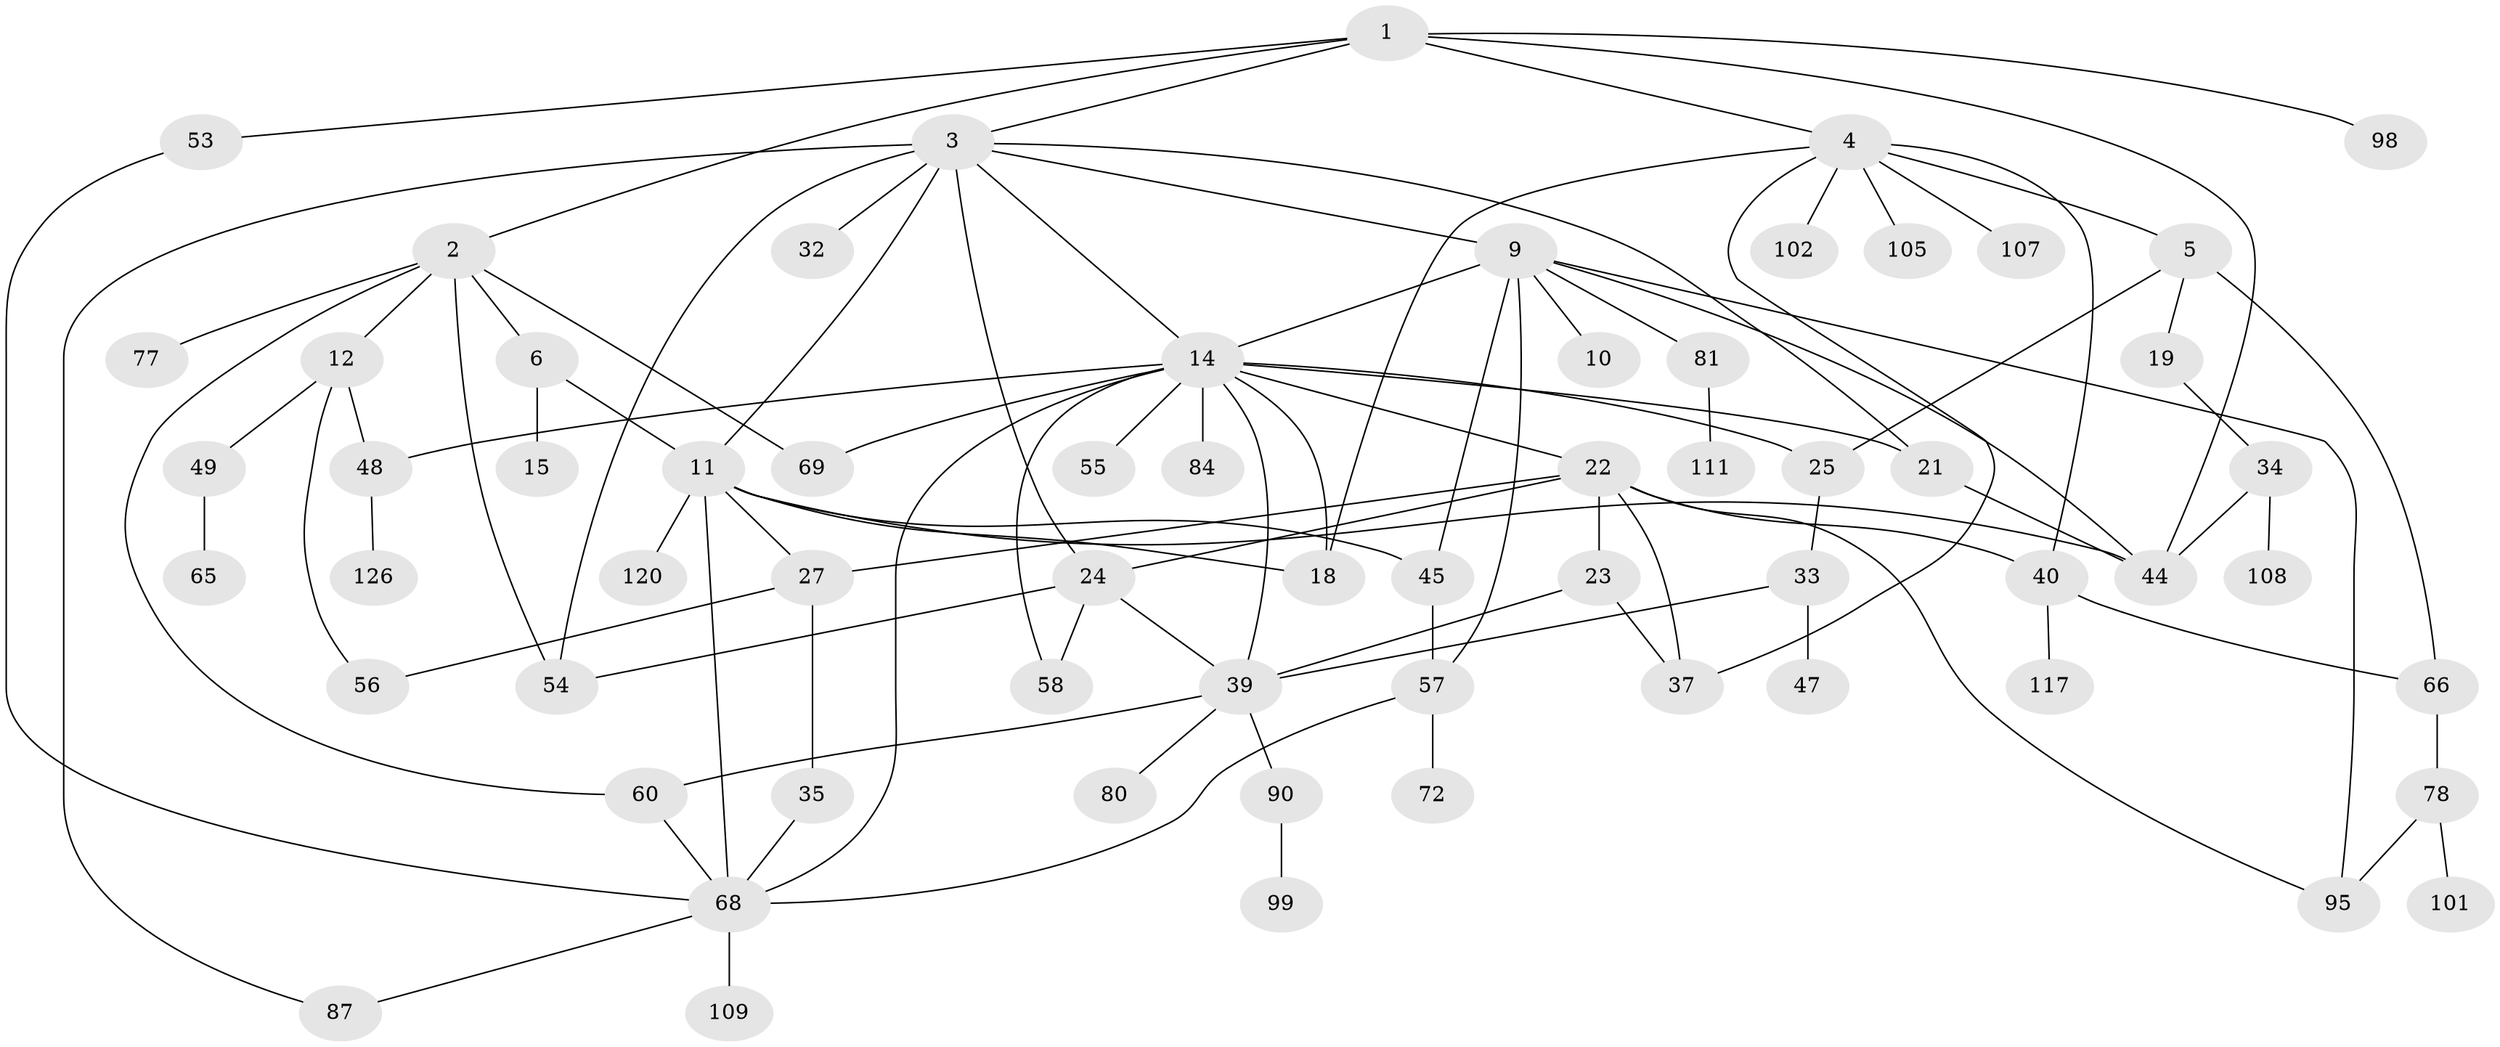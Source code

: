 // original degree distribution, {6: 0.015625, 7: 0.015625, 5: 0.0625, 3: 0.25, 4: 0.140625, 2: 0.28125, 1: 0.234375}
// Generated by graph-tools (version 1.1) at 2025/13/03/09/25 04:13:35]
// undirected, 64 vertices, 99 edges
graph export_dot {
graph [start="1"]
  node [color=gray90,style=filled];
  1;
  2;
  3 [super="+7+8"];
  4 [super="+36"];
  5 [super="+17"];
  6;
  9 [super="+20+26"];
  10 [super="+38"];
  11 [super="+110+13"];
  12 [super="+123"];
  14 [super="+74+16+29"];
  15;
  18 [super="+103"];
  19;
  21 [super="+63+43+112"];
  22 [super="+28"];
  23 [super="+31+92"];
  24 [super="+113+42"];
  25 [super="+30"];
  27;
  32;
  33 [super="+50+100"];
  34 [super="+52+118"];
  35;
  37 [super="+116+83"];
  39 [super="+61"];
  40 [super="+85"];
  44 [super="+79"];
  45 [super="+46+86+88"];
  47;
  48;
  49;
  53 [super="+128"];
  54 [super="+70"];
  55 [super="+121"];
  56;
  57 [super="+67"];
  58;
  60;
  65;
  66;
  68 [super="+73+71"];
  69;
  72;
  77;
  78;
  80;
  81;
  84;
  87 [super="+104"];
  90;
  95;
  98;
  99;
  101;
  102 [super="+125"];
  105;
  107;
  108;
  109;
  111;
  117;
  120;
  126;
  1 -- 2;
  1 -- 3;
  1 -- 4;
  1 -- 44;
  1 -- 53;
  1 -- 98;
  2 -- 6;
  2 -- 12;
  2 -- 54;
  2 -- 60;
  2 -- 77;
  2 -- 69;
  3 -- 11 [weight=2];
  3 -- 21;
  3 -- 87;
  3 -- 14 [weight=2];
  3 -- 32;
  3 -- 54;
  3 -- 24;
  3 -- 9;
  4 -- 5;
  4 -- 105;
  4 -- 40;
  4 -- 37;
  4 -- 102;
  4 -- 107;
  4 -- 18;
  5 -- 66;
  5 -- 25;
  5 -- 19;
  6 -- 15;
  6 -- 11;
  9 -- 10;
  9 -- 44;
  9 -- 14 [weight=2];
  9 -- 81;
  9 -- 95;
  9 -- 45;
  9 -- 57;
  11 -- 45;
  11 -- 44;
  11 -- 18;
  11 -- 120;
  11 -- 27;
  11 -- 68;
  12 -- 49;
  12 -- 56;
  12 -- 48;
  14 -- 39;
  14 -- 22;
  14 -- 69;
  14 -- 48;
  14 -- 84;
  14 -- 55;
  14 -- 25;
  14 -- 58;
  14 -- 21;
  14 -- 68;
  14 -- 18;
  19 -- 34;
  21 -- 44 [weight=2];
  22 -- 23;
  22 -- 24;
  22 -- 37;
  22 -- 40;
  22 -- 27;
  22 -- 95;
  23 -- 39;
  23 -- 37;
  24 -- 58;
  24 -- 39;
  24 -- 54;
  25 -- 33;
  27 -- 35;
  27 -- 56;
  33 -- 47;
  33 -- 39;
  34 -- 108;
  34 -- 44;
  35 -- 68;
  39 -- 80;
  39 -- 90;
  39 -- 60;
  40 -- 66;
  40 -- 117;
  45 -- 57 [weight=2];
  48 -- 126;
  49 -- 65;
  53 -- 68;
  57 -- 72;
  57 -- 68;
  60 -- 68;
  66 -- 78;
  68 -- 109;
  68 -- 87;
  78 -- 101;
  78 -- 95;
  81 -- 111;
  90 -- 99;
}
